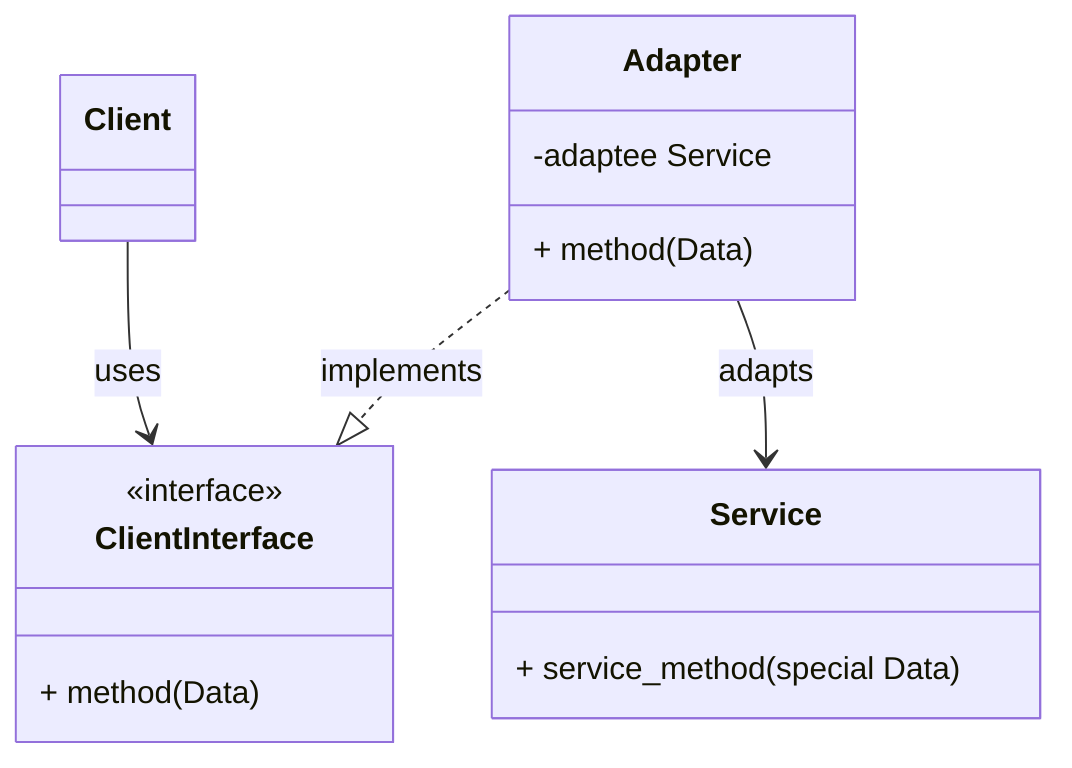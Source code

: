 classDiagram
    class Client
    class ClientInterface {
        <<interface>>
        + method(Data)
    }
    Client --> ClientInterface : uses
    
    class Adapter {
        -adaptee Service
        + method(Data)
    }
    
    class Service {
        + service_method(special Data)
    }
    
    Adapter --> Service : adapts
    Adapter ..|> ClientInterface : implements